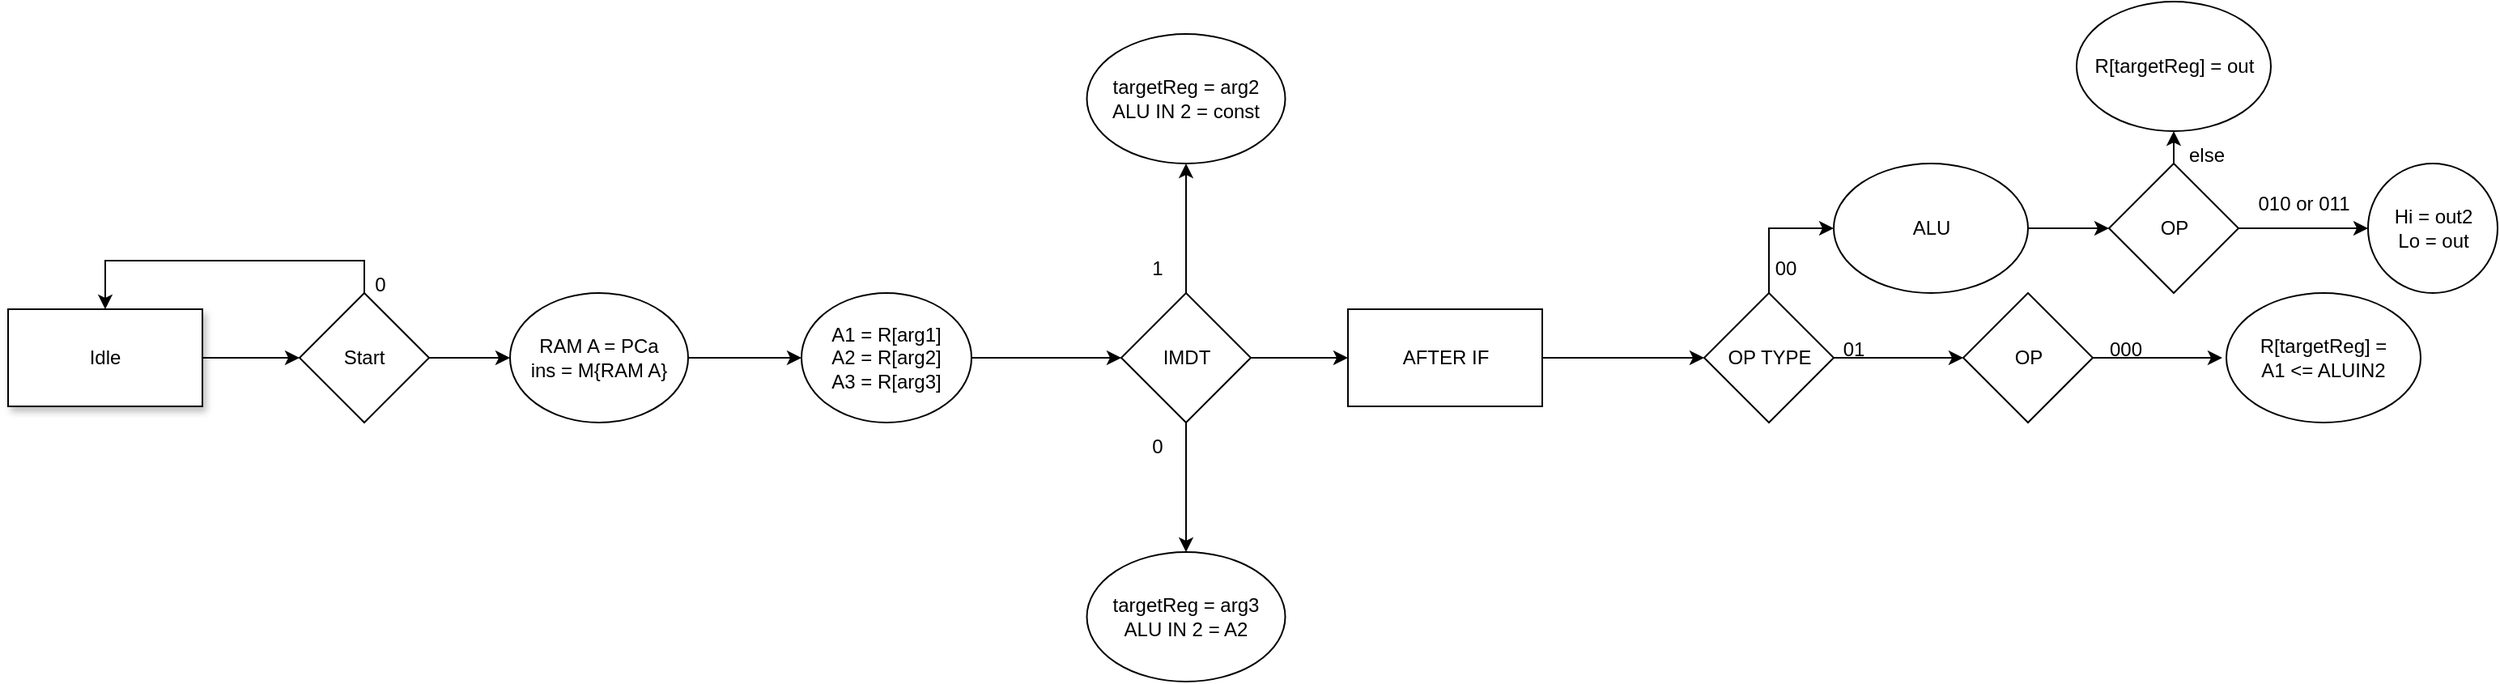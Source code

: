 <mxfile version="20.7.4" type="github">
  <diagram id="C5RBs43oDa-KdzZeNtuy" name="Page-1">
    <mxGraphModel dx="756" dy="462" grid="1" gridSize="10" guides="1" tooltips="1" connect="1" arrows="1" fold="1" page="1" pageScale="1" pageWidth="10000" pageHeight="1000" math="0" shadow="0">
      <root>
        <mxCell id="WIyWlLk6GJQsqaUBKTNV-0" />
        <mxCell id="WIyWlLk6GJQsqaUBKTNV-1" parent="WIyWlLk6GJQsqaUBKTNV-0" />
        <mxCell id="WN8jCKlIl7pd9ZtxAEd2-2" value="" style="edgeStyle=orthogonalEdgeStyle;rounded=0;orthogonalLoop=1;jettySize=auto;html=1;" edge="1" parent="WIyWlLk6GJQsqaUBKTNV-1" source="WN8jCKlIl7pd9ZtxAEd2-0" target="WN8jCKlIl7pd9ZtxAEd2-1">
          <mxGeometry relative="1" as="geometry" />
        </mxCell>
        <mxCell id="WN8jCKlIl7pd9ZtxAEd2-0" value="Idle" style="rounded=0;whiteSpace=wrap;html=1;glass=0;shadow=1;" vertex="1" parent="WIyWlLk6GJQsqaUBKTNV-1">
          <mxGeometry x="120" y="190" width="120" height="60" as="geometry" />
        </mxCell>
        <mxCell id="WN8jCKlIl7pd9ZtxAEd2-5" style="edgeStyle=orthogonalEdgeStyle;rounded=0;orthogonalLoop=1;jettySize=auto;html=1;exitX=0.5;exitY=0;exitDx=0;exitDy=0;entryX=0.5;entryY=0;entryDx=0;entryDy=0;" edge="1" parent="WIyWlLk6GJQsqaUBKTNV-1" source="WN8jCKlIl7pd9ZtxAEd2-1" target="WN8jCKlIl7pd9ZtxAEd2-0">
          <mxGeometry relative="1" as="geometry" />
        </mxCell>
        <mxCell id="WN8jCKlIl7pd9ZtxAEd2-8" value="" style="edgeStyle=orthogonalEdgeStyle;rounded=0;orthogonalLoop=1;jettySize=auto;html=1;" edge="1" parent="WIyWlLk6GJQsqaUBKTNV-1" source="WN8jCKlIl7pd9ZtxAEd2-1" target="WN8jCKlIl7pd9ZtxAEd2-7">
          <mxGeometry relative="1" as="geometry" />
        </mxCell>
        <mxCell id="WN8jCKlIl7pd9ZtxAEd2-1" value="Start" style="rhombus;whiteSpace=wrap;html=1;rounded=0;" vertex="1" parent="WIyWlLk6GJQsqaUBKTNV-1">
          <mxGeometry x="300" y="180" width="80" height="80" as="geometry" />
        </mxCell>
        <mxCell id="WN8jCKlIl7pd9ZtxAEd2-6" value="0" style="text;html=1;strokeColor=none;fillColor=none;align=center;verticalAlign=middle;whiteSpace=wrap;rounded=0;" vertex="1" parent="WIyWlLk6GJQsqaUBKTNV-1">
          <mxGeometry x="320" y="160" width="60" height="30" as="geometry" />
        </mxCell>
        <mxCell id="WN8jCKlIl7pd9ZtxAEd2-10" value="" style="edgeStyle=orthogonalEdgeStyle;rounded=0;orthogonalLoop=1;jettySize=auto;html=1;" edge="1" parent="WIyWlLk6GJQsqaUBKTNV-1" source="WN8jCKlIl7pd9ZtxAEd2-7" target="WN8jCKlIl7pd9ZtxAEd2-9">
          <mxGeometry relative="1" as="geometry" />
        </mxCell>
        <mxCell id="WN8jCKlIl7pd9ZtxAEd2-7" value="RAM A = PCa&lt;br&gt;ins = M{RAM A}" style="ellipse;whiteSpace=wrap;html=1;rounded=0;" vertex="1" parent="WIyWlLk6GJQsqaUBKTNV-1">
          <mxGeometry x="430" y="180" width="110" height="80" as="geometry" />
        </mxCell>
        <mxCell id="WN8jCKlIl7pd9ZtxAEd2-14" value="" style="edgeStyle=orthogonalEdgeStyle;rounded=0;orthogonalLoop=1;jettySize=auto;html=1;fontFamily=Helvetica;fontSize=12;fontColor=default;" edge="1" parent="WIyWlLk6GJQsqaUBKTNV-1" source="WN8jCKlIl7pd9ZtxAEd2-9" target="WN8jCKlIl7pd9ZtxAEd2-13">
          <mxGeometry relative="1" as="geometry" />
        </mxCell>
        <mxCell id="WN8jCKlIl7pd9ZtxAEd2-9" value="A1 = R[arg1]&lt;br&gt;A2 = R[arg2]&lt;br&gt;A3 = R[arg3]" style="ellipse;whiteSpace=wrap;html=1;rounded=0;" vertex="1" parent="WIyWlLk6GJQsqaUBKTNV-1">
          <mxGeometry x="610" y="180" width="105" height="80" as="geometry" />
        </mxCell>
        <mxCell id="WN8jCKlIl7pd9ZtxAEd2-18" value="" style="edgeStyle=orthogonalEdgeStyle;rounded=0;orthogonalLoop=1;jettySize=auto;html=1;fontFamily=Helvetica;fontSize=12;fontColor=default;" edge="1" parent="WIyWlLk6GJQsqaUBKTNV-1" source="WN8jCKlIl7pd9ZtxAEd2-13" target="WN8jCKlIl7pd9ZtxAEd2-17">
          <mxGeometry relative="1" as="geometry" />
        </mxCell>
        <mxCell id="WN8jCKlIl7pd9ZtxAEd2-24" value="" style="edgeStyle=orthogonalEdgeStyle;rounded=0;orthogonalLoop=1;jettySize=auto;html=1;fontFamily=Helvetica;fontSize=12;fontColor=default;" edge="1" parent="WIyWlLk6GJQsqaUBKTNV-1" source="WN8jCKlIl7pd9ZtxAEd2-13" target="WN8jCKlIl7pd9ZtxAEd2-23">
          <mxGeometry relative="1" as="geometry" />
        </mxCell>
        <mxCell id="WN8jCKlIl7pd9ZtxAEd2-36" value="" style="edgeStyle=orthogonalEdgeStyle;rounded=0;orthogonalLoop=1;jettySize=auto;html=1;fontFamily=Helvetica;fontSize=12;fontColor=default;" edge="1" parent="WIyWlLk6GJQsqaUBKTNV-1" source="WN8jCKlIl7pd9ZtxAEd2-13" target="WN8jCKlIl7pd9ZtxAEd2-35">
          <mxGeometry relative="1" as="geometry" />
        </mxCell>
        <mxCell id="WN8jCKlIl7pd9ZtxAEd2-13" value="IMDT" style="rhombus;whiteSpace=wrap;html=1;rounded=0;" vertex="1" parent="WIyWlLk6GJQsqaUBKTNV-1">
          <mxGeometry x="807.5" y="180" width="80" height="80" as="geometry" />
        </mxCell>
        <mxCell id="WN8jCKlIl7pd9ZtxAEd2-17" value="targetReg = arg2&lt;br&gt;ALU IN 2 = const" style="ellipse;whiteSpace=wrap;html=1;rounded=0;" vertex="1" parent="WIyWlLk6GJQsqaUBKTNV-1">
          <mxGeometry x="786.25" y="20" width="122.5" height="80" as="geometry" />
        </mxCell>
        <mxCell id="WN8jCKlIl7pd9ZtxAEd2-19" value="1" style="text;html=1;strokeColor=none;fillColor=none;align=center;verticalAlign=middle;whiteSpace=wrap;rounded=0;fontFamily=Helvetica;fontSize=12;fontColor=default;" vertex="1" parent="WIyWlLk6GJQsqaUBKTNV-1">
          <mxGeometry x="800" y="150" width="60" height="30" as="geometry" />
        </mxCell>
        <mxCell id="WN8jCKlIl7pd9ZtxAEd2-23" value="targetReg = arg3&lt;br&gt;ALU IN 2 = A2" style="ellipse;whiteSpace=wrap;html=1;rounded=0;" vertex="1" parent="WIyWlLk6GJQsqaUBKTNV-1">
          <mxGeometry x="786.25" y="340" width="122.5" height="80" as="geometry" />
        </mxCell>
        <mxCell id="WN8jCKlIl7pd9ZtxAEd2-38" value="" style="edgeStyle=orthogonalEdgeStyle;rounded=0;orthogonalLoop=1;jettySize=auto;html=1;fontFamily=Helvetica;fontSize=12;fontColor=default;" edge="1" parent="WIyWlLk6GJQsqaUBKTNV-1" source="WN8jCKlIl7pd9ZtxAEd2-35" target="WN8jCKlIl7pd9ZtxAEd2-37">
          <mxGeometry relative="1" as="geometry" />
        </mxCell>
        <mxCell id="WN8jCKlIl7pd9ZtxAEd2-35" value="AFTER IF" style="whiteSpace=wrap;html=1;rounded=0;" vertex="1" parent="WIyWlLk6GJQsqaUBKTNV-1">
          <mxGeometry x="947.5" y="190" width="120" height="60" as="geometry" />
        </mxCell>
        <mxCell id="WN8jCKlIl7pd9ZtxAEd2-55" style="edgeStyle=orthogonalEdgeStyle;rounded=0;orthogonalLoop=1;jettySize=auto;html=1;exitX=0.5;exitY=0;exitDx=0;exitDy=0;entryX=0;entryY=0.5;entryDx=0;entryDy=0;fontFamily=Helvetica;fontSize=12;fontColor=default;" edge="1" parent="WIyWlLk6GJQsqaUBKTNV-1" source="WN8jCKlIl7pd9ZtxAEd2-37" target="WN8jCKlIl7pd9ZtxAEd2-40">
          <mxGeometry relative="1" as="geometry" />
        </mxCell>
        <mxCell id="WN8jCKlIl7pd9ZtxAEd2-58" value="" style="edgeStyle=orthogonalEdgeStyle;rounded=0;orthogonalLoop=1;jettySize=auto;html=1;fontFamily=Helvetica;fontSize=12;fontColor=default;" edge="1" parent="WIyWlLk6GJQsqaUBKTNV-1" source="WN8jCKlIl7pd9ZtxAEd2-37" target="WN8jCKlIl7pd9ZtxAEd2-57">
          <mxGeometry relative="1" as="geometry" />
        </mxCell>
        <mxCell id="WN8jCKlIl7pd9ZtxAEd2-37" value="OP TYPE" style="rhombus;whiteSpace=wrap;html=1;rounded=0;" vertex="1" parent="WIyWlLk6GJQsqaUBKTNV-1">
          <mxGeometry x="1167.5" y="180" width="80" height="80" as="geometry" />
        </mxCell>
        <mxCell id="WN8jCKlIl7pd9ZtxAEd2-46" style="edgeStyle=orthogonalEdgeStyle;rounded=0;orthogonalLoop=1;jettySize=auto;html=1;exitX=1;exitY=0.5;exitDx=0;exitDy=0;entryX=0;entryY=0.5;entryDx=0;entryDy=0;fontFamily=Helvetica;fontSize=12;fontColor=default;" edge="1" parent="WIyWlLk6GJQsqaUBKTNV-1" source="WN8jCKlIl7pd9ZtxAEd2-40" target="WN8jCKlIl7pd9ZtxAEd2-44">
          <mxGeometry relative="1" as="geometry" />
        </mxCell>
        <mxCell id="WN8jCKlIl7pd9ZtxAEd2-40" value="ALU" style="ellipse;whiteSpace=wrap;html=1;rounded=0;strokeColor=default;fontFamily=Helvetica;fontSize=12;fontColor=default;fillColor=default;" vertex="1" parent="WIyWlLk6GJQsqaUBKTNV-1">
          <mxGeometry x="1247.5" y="100" width="120" height="80" as="geometry" />
        </mxCell>
        <mxCell id="WN8jCKlIl7pd9ZtxAEd2-42" value="0" style="text;html=1;strokeColor=none;fillColor=none;align=center;verticalAlign=middle;whiteSpace=wrap;rounded=0;fontFamily=Helvetica;fontSize=12;fontColor=default;" vertex="1" parent="WIyWlLk6GJQsqaUBKTNV-1">
          <mxGeometry x="800" y="260" width="60" height="30" as="geometry" />
        </mxCell>
        <mxCell id="WN8jCKlIl7pd9ZtxAEd2-43" value="00" style="text;html=1;strokeColor=none;fillColor=none;align=center;verticalAlign=middle;whiteSpace=wrap;rounded=0;fontFamily=Helvetica;fontSize=12;fontColor=default;" vertex="1" parent="WIyWlLk6GJQsqaUBKTNV-1">
          <mxGeometry x="1187.5" y="150" width="60" height="30" as="geometry" />
        </mxCell>
        <mxCell id="WN8jCKlIl7pd9ZtxAEd2-48" value="" style="edgeStyle=orthogonalEdgeStyle;rounded=0;orthogonalLoop=1;jettySize=auto;html=1;fontFamily=Helvetica;fontSize=12;fontColor=default;" edge="1" parent="WIyWlLk6GJQsqaUBKTNV-1" source="WN8jCKlIl7pd9ZtxAEd2-44" target="WN8jCKlIl7pd9ZtxAEd2-47">
          <mxGeometry relative="1" as="geometry" />
        </mxCell>
        <mxCell id="WN8jCKlIl7pd9ZtxAEd2-53" style="edgeStyle=orthogonalEdgeStyle;rounded=0;orthogonalLoop=1;jettySize=auto;html=1;exitX=0.5;exitY=0;exitDx=0;exitDy=0;entryX=0.5;entryY=1;entryDx=0;entryDy=0;fontFamily=Helvetica;fontSize=12;fontColor=default;" edge="1" parent="WIyWlLk6GJQsqaUBKTNV-1" source="WN8jCKlIl7pd9ZtxAEd2-44" target="WN8jCKlIl7pd9ZtxAEd2-50">
          <mxGeometry relative="1" as="geometry" />
        </mxCell>
        <mxCell id="WN8jCKlIl7pd9ZtxAEd2-44" value="OP" style="rhombus;whiteSpace=wrap;html=1;rounded=0;" vertex="1" parent="WIyWlLk6GJQsqaUBKTNV-1">
          <mxGeometry x="1417.5" y="100" width="80" height="80" as="geometry" />
        </mxCell>
        <mxCell id="WN8jCKlIl7pd9ZtxAEd2-47" value="Hi = out2&lt;br&gt;Lo = out" style="ellipse;whiteSpace=wrap;html=1;rounded=0;" vertex="1" parent="WIyWlLk6GJQsqaUBKTNV-1">
          <mxGeometry x="1577.5" y="100" width="80" height="80" as="geometry" />
        </mxCell>
        <mxCell id="WN8jCKlIl7pd9ZtxAEd2-49" value="010 or 011" style="text;html=1;strokeColor=none;fillColor=none;align=center;verticalAlign=middle;whiteSpace=wrap;rounded=0;fontFamily=Helvetica;fontSize=12;fontColor=default;" vertex="1" parent="WIyWlLk6GJQsqaUBKTNV-1">
          <mxGeometry x="1507.5" y="110" width="60" height="30" as="geometry" />
        </mxCell>
        <mxCell id="WN8jCKlIl7pd9ZtxAEd2-50" value="R[targetReg] = out" style="ellipse;whiteSpace=wrap;html=1;rounded=0;strokeColor=default;fontFamily=Helvetica;fontSize=12;fontColor=default;fillColor=default;" vertex="1" parent="WIyWlLk6GJQsqaUBKTNV-1">
          <mxGeometry x="1397.5" width="120" height="80" as="geometry" />
        </mxCell>
        <mxCell id="WN8jCKlIl7pd9ZtxAEd2-52" value="else" style="text;html=1;strokeColor=none;fillColor=none;align=center;verticalAlign=middle;whiteSpace=wrap;rounded=0;fontFamily=Helvetica;fontSize=12;fontColor=default;" vertex="1" parent="WIyWlLk6GJQsqaUBKTNV-1">
          <mxGeometry x="1447.5" y="80" width="60" height="30" as="geometry" />
        </mxCell>
        <mxCell id="WN8jCKlIl7pd9ZtxAEd2-61" value="" style="edgeStyle=orthogonalEdgeStyle;rounded=0;orthogonalLoop=1;jettySize=auto;html=1;fontFamily=Helvetica;fontSize=12;fontColor=default;" edge="1" parent="WIyWlLk6GJQsqaUBKTNV-1" source="WN8jCKlIl7pd9ZtxAEd2-57">
          <mxGeometry relative="1" as="geometry">
            <mxPoint x="1487.5" y="220" as="targetPoint" />
          </mxGeometry>
        </mxCell>
        <mxCell id="WN8jCKlIl7pd9ZtxAEd2-57" value="OP" style="rhombus;whiteSpace=wrap;html=1;rounded=0;" vertex="1" parent="WIyWlLk6GJQsqaUBKTNV-1">
          <mxGeometry x="1327.5" y="180" width="80" height="80" as="geometry" />
        </mxCell>
        <mxCell id="WN8jCKlIl7pd9ZtxAEd2-59" value="01" style="text;html=1;strokeColor=none;fillColor=none;align=center;verticalAlign=middle;whiteSpace=wrap;rounded=0;fontFamily=Helvetica;fontSize=12;fontColor=default;" vertex="1" parent="WIyWlLk6GJQsqaUBKTNV-1">
          <mxGeometry x="1230" y="200" width="60" height="30" as="geometry" />
        </mxCell>
        <mxCell id="WN8jCKlIl7pd9ZtxAEd2-62" value="000" style="text;html=1;strokeColor=none;fillColor=none;align=center;verticalAlign=middle;whiteSpace=wrap;rounded=0;fontFamily=Helvetica;fontSize=12;fontColor=default;" vertex="1" parent="WIyWlLk6GJQsqaUBKTNV-1">
          <mxGeometry x="1397.5" y="200" width="60" height="30" as="geometry" />
        </mxCell>
        <mxCell id="WN8jCKlIl7pd9ZtxAEd2-64" value="R[targetReg] = &lt;br&gt;A1 &amp;lt;= ALUIN2" style="ellipse;whiteSpace=wrap;html=1;rounded=0;strokeColor=default;fontFamily=Helvetica;fontSize=12;fontColor=default;fillColor=default;" vertex="1" parent="WIyWlLk6GJQsqaUBKTNV-1">
          <mxGeometry x="1490" y="180" width="120" height="80" as="geometry" />
        </mxCell>
      </root>
    </mxGraphModel>
  </diagram>
</mxfile>
